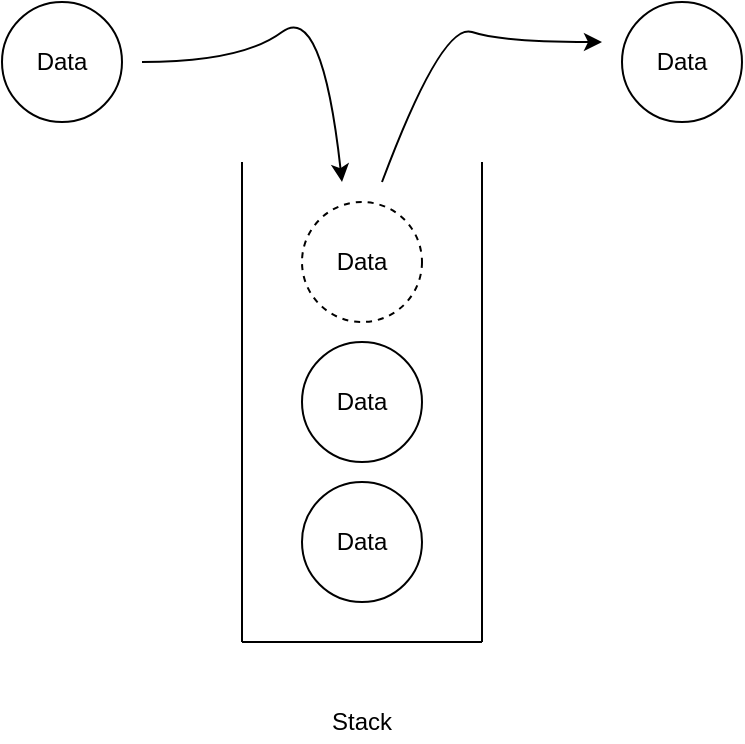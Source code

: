 <mxfile version="14.1.8" type="device"><diagram id="bsE0J72bLgqOf-KbQf5r" name="페이지-1"><mxGraphModel dx="1086" dy="806" grid="1" gridSize="10" guides="1" tooltips="1" connect="1" arrows="1" fold="1" page="1" pageScale="1" pageWidth="827" pageHeight="1169" math="0" shadow="0"><root><mxCell id="0"/><mxCell id="1" parent="0"/><mxCell id="QSW955VxS-MgnZ1tZzUr-3" value="" style="endArrow=none;html=1;" edge="1" parent="1"><mxGeometry width="50" height="50" relative="1" as="geometry"><mxPoint x="320" y="440" as="sourcePoint"/><mxPoint x="320" y="200" as="targetPoint"/></mxGeometry></mxCell><mxCell id="QSW955VxS-MgnZ1tZzUr-4" value="" style="endArrow=none;html=1;" edge="1" parent="1"><mxGeometry width="50" height="50" relative="1" as="geometry"><mxPoint x="440" y="440" as="sourcePoint"/><mxPoint x="440" y="200" as="targetPoint"/></mxGeometry></mxCell><mxCell id="QSW955VxS-MgnZ1tZzUr-5" value="" style="endArrow=none;html=1;" edge="1" parent="1"><mxGeometry width="50" height="50" relative="1" as="geometry"><mxPoint x="320" y="440" as="sourcePoint"/><mxPoint x="440" y="440" as="targetPoint"/></mxGeometry></mxCell><mxCell id="QSW955VxS-MgnZ1tZzUr-8" value="Data" style="ellipse;whiteSpace=wrap;html=1;aspect=fixed;" vertex="1" parent="1"><mxGeometry x="350" y="360" width="60" height="60" as="geometry"/></mxCell><mxCell id="QSW955VxS-MgnZ1tZzUr-10" value="Data" style="ellipse;whiteSpace=wrap;html=1;aspect=fixed;" vertex="1" parent="1"><mxGeometry x="350" y="290" width="60" height="60" as="geometry"/></mxCell><mxCell id="QSW955VxS-MgnZ1tZzUr-11" value="Data" style="ellipse;whiteSpace=wrap;html=1;aspect=fixed;" vertex="1" parent="1"><mxGeometry x="200" y="120" width="60" height="60" as="geometry"/></mxCell><mxCell id="QSW955VxS-MgnZ1tZzUr-12" value="" style="curved=1;endArrow=classic;html=1;" edge="1" parent="1"><mxGeometry width="50" height="50" relative="1" as="geometry"><mxPoint x="270" y="150" as="sourcePoint"/><mxPoint x="370" y="210" as="targetPoint"/><Array as="points"><mxPoint x="320" y="150"/><mxPoint x="360" y="120"/></Array></mxGeometry></mxCell><mxCell id="QSW955VxS-MgnZ1tZzUr-13" value="Data" style="ellipse;whiteSpace=wrap;html=1;aspect=fixed;dashed=1;" vertex="1" parent="1"><mxGeometry x="350" y="220" width="60" height="60" as="geometry"/></mxCell><mxCell id="QSW955VxS-MgnZ1tZzUr-14" value="Data" style="ellipse;whiteSpace=wrap;html=1;aspect=fixed;" vertex="1" parent="1"><mxGeometry x="510" y="120" width="60" height="60" as="geometry"/></mxCell><mxCell id="QSW955VxS-MgnZ1tZzUr-15" value="" style="curved=1;endArrow=classic;html=1;" edge="1" parent="1"><mxGeometry width="50" height="50" relative="1" as="geometry"><mxPoint x="390" y="210" as="sourcePoint"/><mxPoint x="500" y="140" as="targetPoint"/><Array as="points"><mxPoint x="420" y="130"/><mxPoint x="450" y="140"/></Array></mxGeometry></mxCell><mxCell id="QSW955VxS-MgnZ1tZzUr-16" value="Stack" style="text;html=1;strokeColor=none;fillColor=none;align=center;verticalAlign=middle;whiteSpace=wrap;rounded=0;dashed=1;" vertex="1" parent="1"><mxGeometry x="360" y="470" width="40" height="20" as="geometry"/></mxCell></root></mxGraphModel></diagram></mxfile>